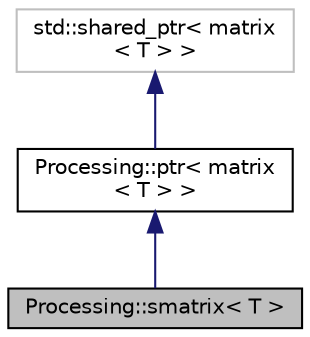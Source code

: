 digraph "Processing::smatrix&lt; T &gt;"
{
 // LATEX_PDF_SIZE
  edge [fontname="Helvetica",fontsize="10",labelfontname="Helvetica",labelfontsize="10"];
  node [fontname="Helvetica",fontsize="10",shape=record];
  Node1 [label="Processing::smatrix\< T \>",height=0.2,width=0.4,color="black", fillcolor="grey75", style="filled", fontcolor="black",tooltip="The template class ptr< matrix > Represents \"object references\" for matrix of T Implements Processing..."];
  Node2 -> Node1 [dir="back",color="midnightblue",fontsize="10",style="solid",fontname="Helvetica"];
  Node2 [label="Processing::ptr\< matrix\l\< T \> \>",height=0.2,width=0.4,color="black", fillcolor="white", style="filled",URL="$class_processing_1_1ptr.html",tooltip=" "];
  Node3 -> Node2 [dir="back",color="midnightblue",fontsize="10",style="solid",fontname="Helvetica"];
  Node3 [label="std::shared_ptr\< matrix\l\< T \> \>",height=0.2,width=0.4,color="grey75", fillcolor="white", style="filled",tooltip=" "];
}
